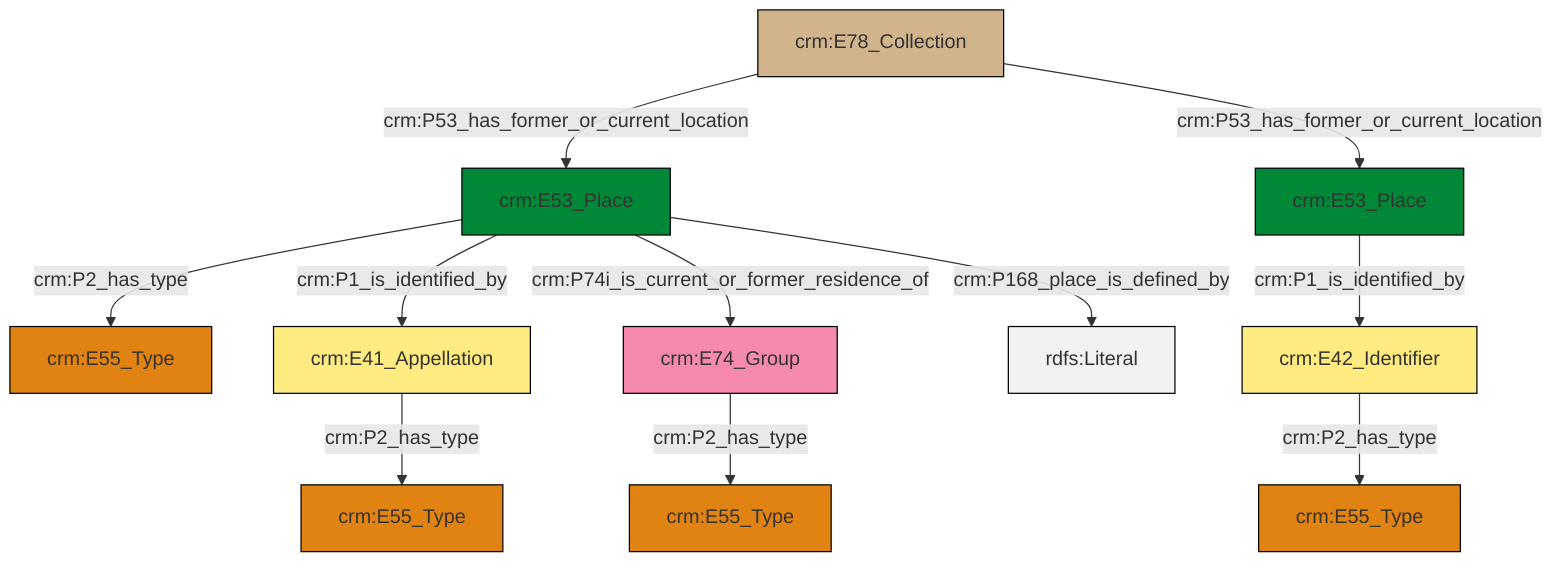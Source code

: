 graph TD
classDef Literal fill:#f2f2f2,stroke:#000000;
classDef CRM_Entity fill:#FFFFFF,stroke:#000000;
classDef Temporal_Entity fill:#00C9E6, stroke:#000000;
classDef Type fill:#E18312, stroke:#000000;
classDef Time-Span fill:#2C9C91, stroke:#000000;
classDef Appellation fill:#FFEB7F, stroke:#000000;
classDef Place fill:#008836, stroke:#000000;
classDef Persistent_Item fill:#B266B2, stroke:#000000;
classDef Conceptual_Object fill:#FFD700, stroke:#000000;
classDef Physical_Thing fill:#D2B48C, stroke:#000000;
classDef Actor fill:#f58aad, stroke:#000000;
classDef PC_Classes fill:#4ce600, stroke:#000000;
classDef Multi fill:#cccccc,stroke:#000000;

2["crm:E78_Collection"]:::Physical_Thing -->|crm:P53_has_former_or_current_location| 3["crm:E53_Place"]:::Place
3["crm:E53_Place"]:::Place -->|crm:P2_has_type| 0["crm:E55_Type"]:::Type
3["crm:E53_Place"]:::Place -->|crm:P1_is_identified_by| 6["crm:E41_Appellation"]:::Appellation
2["crm:E78_Collection"]:::Physical_Thing -->|crm:P53_has_former_or_current_location| 8["crm:E53_Place"]:::Place
6["crm:E41_Appellation"]:::Appellation -->|crm:P2_has_type| 9["crm:E55_Type"]:::Type
13["crm:E42_Identifier"]:::Appellation -->|crm:P2_has_type| 10["crm:E55_Type"]:::Type
3["crm:E53_Place"]:::Place -->|crm:P74i_is_current_or_former_residence_of| 15["crm:E74_Group"]:::Actor
8["crm:E53_Place"]:::Place -->|crm:P1_is_identified_by| 13["crm:E42_Identifier"]:::Appellation
3["crm:E53_Place"]:::Place -->|crm:P168_place_is_defined_by| 19[rdfs:Literal]:::Literal
15["crm:E74_Group"]:::Actor -->|crm:P2_has_type| 4["crm:E55_Type"]:::Type